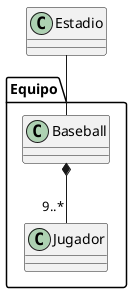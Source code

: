 @startuml ejer_5
package "Equipo" {
    class Baseball
    class Jugador
}

class Estadio
Estadio --  Baseball

Baseball *-- "9..*" Jugador
'Baseball compuesto
'Jugador componente
'relacion Equipo Baseball "compuesto por"  9 o mas Jugadores



